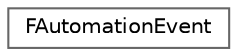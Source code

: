 digraph "Graphical Class Hierarchy"
{
 // INTERACTIVE_SVG=YES
 // LATEX_PDF_SIZE
  bgcolor="transparent";
  edge [fontname=Helvetica,fontsize=10,labelfontname=Helvetica,labelfontsize=10];
  node [fontname=Helvetica,fontsize=10,shape=box,height=0.2,width=0.4];
  rankdir="LR";
  Node0 [id="Node000000",label="FAutomationEvent",height=0.2,width=0.4,color="grey40", fillcolor="white", style="filled",URL="$d3/d54/structFAutomationEvent.html",tooltip=" "];
}
